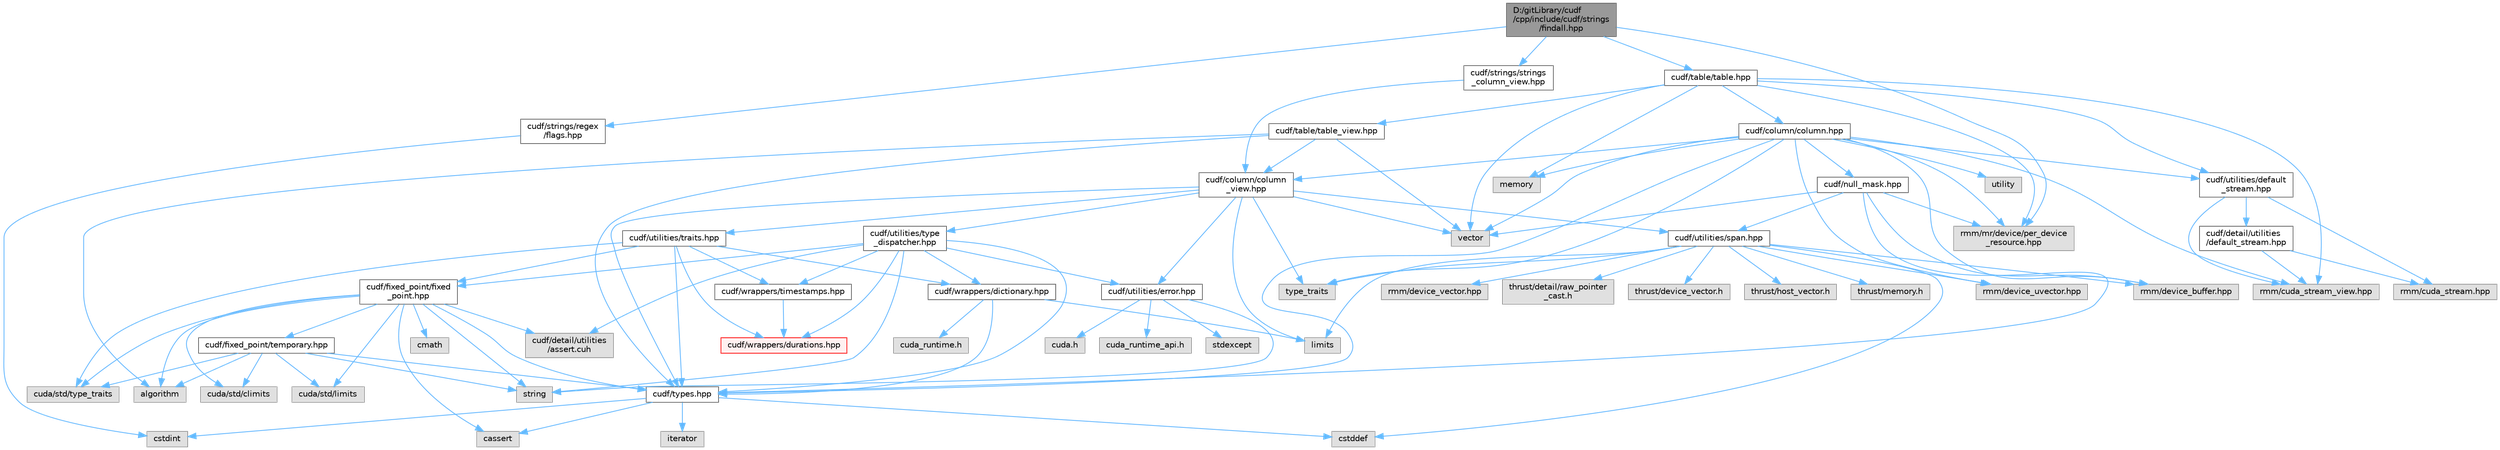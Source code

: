 digraph "D:/gitLibrary/cudf/cpp/include/cudf/strings/findall.hpp"
{
 // LATEX_PDF_SIZE
  bgcolor="transparent";
  edge [fontname=Helvetica,fontsize=10,labelfontname=Helvetica,labelfontsize=10];
  node [fontname=Helvetica,fontsize=10,shape=box,height=0.2,width=0.4];
  Node1 [id="Node000001",label="D:/gitLibrary/cudf\l/cpp/include/cudf/strings\l/findall.hpp",height=0.2,width=0.4,color="gray40", fillcolor="grey60", style="filled", fontcolor="black",tooltip=" "];
  Node1 -> Node2 [id="edge100_Node000001_Node000002",color="steelblue1",style="solid",tooltip=" "];
  Node2 [id="Node000002",label="cudf/strings/regex\l/flags.hpp",height=0.2,width=0.4,color="grey40", fillcolor="white", style="filled",URL="$flags_8hpp.html",tooltip=" "];
  Node2 -> Node3 [id="edge101_Node000002_Node000003",color="steelblue1",style="solid",tooltip=" "];
  Node3 [id="Node000003",label="cstdint",height=0.2,width=0.4,color="grey60", fillcolor="#E0E0E0", style="filled",tooltip=" "];
  Node1 -> Node4 [id="edge102_Node000001_Node000004",color="steelblue1",style="solid",tooltip=" "];
  Node4 [id="Node000004",label="cudf/strings/strings\l_column_view.hpp",height=0.2,width=0.4,color="grey40", fillcolor="white", style="filled",URL="$strings__column__view_8hpp.html",tooltip="Class definition for cudf::strings_column_view"];
  Node4 -> Node5 [id="edge103_Node000004_Node000005",color="steelblue1",style="solid",tooltip=" "];
  Node5 [id="Node000005",label="cudf/column/column\l_view.hpp",height=0.2,width=0.4,color="grey40", fillcolor="white", style="filled",URL="$column__view_8hpp.html",tooltip="column view class definitions"];
  Node5 -> Node6 [id="edge104_Node000005_Node000006",color="steelblue1",style="solid",tooltip=" "];
  Node6 [id="Node000006",label="cudf/types.hpp",height=0.2,width=0.4,color="grey40", fillcolor="white", style="filled",URL="$types_8hpp.html",tooltip="Type declarations for libcudf."];
  Node6 -> Node7 [id="edge105_Node000006_Node000007",color="steelblue1",style="solid",tooltip=" "];
  Node7 [id="Node000007",label="cassert",height=0.2,width=0.4,color="grey60", fillcolor="#E0E0E0", style="filled",tooltip=" "];
  Node6 -> Node8 [id="edge106_Node000006_Node000008",color="steelblue1",style="solid",tooltip=" "];
  Node8 [id="Node000008",label="cstddef",height=0.2,width=0.4,color="grey60", fillcolor="#E0E0E0", style="filled",tooltip=" "];
  Node6 -> Node3 [id="edge107_Node000006_Node000003",color="steelblue1",style="solid",tooltip=" "];
  Node6 -> Node9 [id="edge108_Node000006_Node000009",color="steelblue1",style="solid",tooltip=" "];
  Node9 [id="Node000009",label="iterator",height=0.2,width=0.4,color="grey60", fillcolor="#E0E0E0", style="filled",tooltip=" "];
  Node5 -> Node10 [id="edge109_Node000005_Node000010",color="steelblue1",style="solid",tooltip=" "];
  Node10 [id="Node000010",label="cudf/utilities/error.hpp",height=0.2,width=0.4,color="grey40", fillcolor="white", style="filled",URL="$error_8hpp.html",tooltip=" "];
  Node10 -> Node11 [id="edge110_Node000010_Node000011",color="steelblue1",style="solid",tooltip=" "];
  Node11 [id="Node000011",label="cuda.h",height=0.2,width=0.4,color="grey60", fillcolor="#E0E0E0", style="filled",tooltip=" "];
  Node10 -> Node12 [id="edge111_Node000010_Node000012",color="steelblue1",style="solid",tooltip=" "];
  Node12 [id="Node000012",label="cuda_runtime_api.h",height=0.2,width=0.4,color="grey60", fillcolor="#E0E0E0", style="filled",tooltip=" "];
  Node10 -> Node13 [id="edge112_Node000010_Node000013",color="steelblue1",style="solid",tooltip=" "];
  Node13 [id="Node000013",label="stdexcept",height=0.2,width=0.4,color="grey60", fillcolor="#E0E0E0", style="filled",tooltip=" "];
  Node10 -> Node14 [id="edge113_Node000010_Node000014",color="steelblue1",style="solid",tooltip=" "];
  Node14 [id="Node000014",label="string",height=0.2,width=0.4,color="grey60", fillcolor="#E0E0E0", style="filled",tooltip=" "];
  Node5 -> Node15 [id="edge114_Node000005_Node000015",color="steelblue1",style="solid",tooltip=" "];
  Node15 [id="Node000015",label="cudf/utilities/span.hpp",height=0.2,width=0.4,color="grey40", fillcolor="white", style="filled",URL="$span_8hpp.html",tooltip=" "];
  Node15 -> Node16 [id="edge115_Node000015_Node000016",color="steelblue1",style="solid",tooltip=" "];
  Node16 [id="Node000016",label="rmm/device_buffer.hpp",height=0.2,width=0.4,color="grey60", fillcolor="#E0E0E0", style="filled",tooltip=" "];
  Node15 -> Node17 [id="edge116_Node000015_Node000017",color="steelblue1",style="solid",tooltip=" "];
  Node17 [id="Node000017",label="rmm/device_uvector.hpp",height=0.2,width=0.4,color="grey60", fillcolor="#E0E0E0", style="filled",tooltip=" "];
  Node15 -> Node18 [id="edge117_Node000015_Node000018",color="steelblue1",style="solid",tooltip=" "];
  Node18 [id="Node000018",label="rmm/device_vector.hpp",height=0.2,width=0.4,color="grey60", fillcolor="#E0E0E0", style="filled",tooltip=" "];
  Node15 -> Node19 [id="edge118_Node000015_Node000019",color="steelblue1",style="solid",tooltip=" "];
  Node19 [id="Node000019",label="thrust/detail/raw_pointer\l_cast.h",height=0.2,width=0.4,color="grey60", fillcolor="#E0E0E0", style="filled",tooltip=" "];
  Node15 -> Node20 [id="edge119_Node000015_Node000020",color="steelblue1",style="solid",tooltip=" "];
  Node20 [id="Node000020",label="thrust/device_vector.h",height=0.2,width=0.4,color="grey60", fillcolor="#E0E0E0", style="filled",tooltip=" "];
  Node15 -> Node21 [id="edge120_Node000015_Node000021",color="steelblue1",style="solid",tooltip=" "];
  Node21 [id="Node000021",label="thrust/host_vector.h",height=0.2,width=0.4,color="grey60", fillcolor="#E0E0E0", style="filled",tooltip=" "];
  Node15 -> Node22 [id="edge121_Node000015_Node000022",color="steelblue1",style="solid",tooltip=" "];
  Node22 [id="Node000022",label="thrust/memory.h",height=0.2,width=0.4,color="grey60", fillcolor="#E0E0E0", style="filled",tooltip=" "];
  Node15 -> Node8 [id="edge122_Node000015_Node000008",color="steelblue1",style="solid",tooltip=" "];
  Node15 -> Node23 [id="edge123_Node000015_Node000023",color="steelblue1",style="solid",tooltip=" "];
  Node23 [id="Node000023",label="limits",height=0.2,width=0.4,color="grey60", fillcolor="#E0E0E0", style="filled",tooltip=" "];
  Node15 -> Node24 [id="edge124_Node000015_Node000024",color="steelblue1",style="solid",tooltip=" "];
  Node24 [id="Node000024",label="type_traits",height=0.2,width=0.4,color="grey60", fillcolor="#E0E0E0", style="filled",tooltip=" "];
  Node5 -> Node25 [id="edge125_Node000005_Node000025",color="steelblue1",style="solid",tooltip=" "];
  Node25 [id="Node000025",label="cudf/utilities/traits.hpp",height=0.2,width=0.4,color="grey40", fillcolor="white", style="filled",URL="$traits_8hpp.html",tooltip=" "];
  Node25 -> Node26 [id="edge126_Node000025_Node000026",color="steelblue1",style="solid",tooltip=" "];
  Node26 [id="Node000026",label="cudf/fixed_point/fixed\l_point.hpp",height=0.2,width=0.4,color="grey40", fillcolor="white", style="filled",URL="$fixed__point_8hpp.html",tooltip="Class definition for fixed point data type"];
  Node26 -> Node27 [id="edge127_Node000026_Node000027",color="steelblue1",style="solid",tooltip=" "];
  Node27 [id="Node000027",label="cudf/detail/utilities\l/assert.cuh",height=0.2,width=0.4,color="grey60", fillcolor="#E0E0E0", style="filled",tooltip=" "];
  Node26 -> Node28 [id="edge128_Node000026_Node000028",color="steelblue1",style="solid",tooltip=" "];
  Node28 [id="Node000028",label="cudf/fixed_point/temporary.hpp",height=0.2,width=0.4,color="grey40", fillcolor="white", style="filled",URL="$temporary_8hpp.html",tooltip=" "];
  Node28 -> Node6 [id="edge129_Node000028_Node000006",color="steelblue1",style="solid",tooltip=" "];
  Node28 -> Node29 [id="edge130_Node000028_Node000029",color="steelblue1",style="solid",tooltip=" "];
  Node29 [id="Node000029",label="cuda/std/climits",height=0.2,width=0.4,color="grey60", fillcolor="#E0E0E0", style="filled",tooltip=" "];
  Node28 -> Node30 [id="edge131_Node000028_Node000030",color="steelblue1",style="solid",tooltip=" "];
  Node30 [id="Node000030",label="cuda/std/limits",height=0.2,width=0.4,color="grey60", fillcolor="#E0E0E0", style="filled",tooltip=" "];
  Node28 -> Node31 [id="edge132_Node000028_Node000031",color="steelblue1",style="solid",tooltip=" "];
  Node31 [id="Node000031",label="cuda/std/type_traits",height=0.2,width=0.4,color="grey60", fillcolor="#E0E0E0", style="filled",tooltip=" "];
  Node28 -> Node32 [id="edge133_Node000028_Node000032",color="steelblue1",style="solid",tooltip=" "];
  Node32 [id="Node000032",label="algorithm",height=0.2,width=0.4,color="grey60", fillcolor="#E0E0E0", style="filled",tooltip=" "];
  Node28 -> Node14 [id="edge134_Node000028_Node000014",color="steelblue1",style="solid",tooltip=" "];
  Node26 -> Node6 [id="edge135_Node000026_Node000006",color="steelblue1",style="solid",tooltip=" "];
  Node26 -> Node29 [id="edge136_Node000026_Node000029",color="steelblue1",style="solid",tooltip=" "];
  Node26 -> Node30 [id="edge137_Node000026_Node000030",color="steelblue1",style="solid",tooltip=" "];
  Node26 -> Node31 [id="edge138_Node000026_Node000031",color="steelblue1",style="solid",tooltip=" "];
  Node26 -> Node32 [id="edge139_Node000026_Node000032",color="steelblue1",style="solid",tooltip=" "];
  Node26 -> Node7 [id="edge140_Node000026_Node000007",color="steelblue1",style="solid",tooltip=" "];
  Node26 -> Node33 [id="edge141_Node000026_Node000033",color="steelblue1",style="solid",tooltip=" "];
  Node33 [id="Node000033",label="cmath",height=0.2,width=0.4,color="grey60", fillcolor="#E0E0E0", style="filled",tooltip=" "];
  Node26 -> Node14 [id="edge142_Node000026_Node000014",color="steelblue1",style="solid",tooltip=" "];
  Node25 -> Node6 [id="edge143_Node000025_Node000006",color="steelblue1",style="solid",tooltip=" "];
  Node25 -> Node34 [id="edge144_Node000025_Node000034",color="steelblue1",style="solid",tooltip=" "];
  Node34 [id="Node000034",label="cudf/wrappers/dictionary.hpp",height=0.2,width=0.4,color="grey40", fillcolor="white", style="filled",URL="$dictionary_8hpp.html",tooltip="Concrete type definition for dictionary columns."];
  Node34 -> Node35 [id="edge145_Node000034_Node000035",color="steelblue1",style="solid",tooltip=" "];
  Node35 [id="Node000035",label="cuda_runtime.h",height=0.2,width=0.4,color="grey60", fillcolor="#E0E0E0", style="filled",tooltip=" "];
  Node34 -> Node6 [id="edge146_Node000034_Node000006",color="steelblue1",style="solid",tooltip=" "];
  Node34 -> Node23 [id="edge147_Node000034_Node000023",color="steelblue1",style="solid",tooltip=" "];
  Node25 -> Node36 [id="edge148_Node000025_Node000036",color="steelblue1",style="solid",tooltip=" "];
  Node36 [id="Node000036",label="cudf/wrappers/durations.hpp",height=0.2,width=0.4,color="red", fillcolor="#FFF0F0", style="filled",URL="$durations_8hpp.html",tooltip="Concrete type definitions for int32_t and int64_t durations in varying resolutions."];
  Node25 -> Node38 [id="edge149_Node000025_Node000038",color="steelblue1",style="solid",tooltip=" "];
  Node38 [id="Node000038",label="cudf/wrappers/timestamps.hpp",height=0.2,width=0.4,color="grey40", fillcolor="white", style="filled",URL="$timestamps_8hpp.html",tooltip="Concrete type definitions for int32_t and int64_t timestamps in varying resolutions as durations sinc..."];
  Node38 -> Node36 [id="edge150_Node000038_Node000036",color="steelblue1",style="solid",tooltip=" "];
  Node25 -> Node31 [id="edge151_Node000025_Node000031",color="steelblue1",style="solid",tooltip=" "];
  Node5 -> Node39 [id="edge152_Node000005_Node000039",color="steelblue1",style="solid",tooltip=" "];
  Node39 [id="Node000039",label="cudf/utilities/type\l_dispatcher.hpp",height=0.2,width=0.4,color="grey40", fillcolor="white", style="filled",URL="$type__dispatcher_8hpp.html",tooltip="Defines the mapping between cudf::type_id runtime type information and concrete C++ types."];
  Node39 -> Node27 [id="edge153_Node000039_Node000027",color="steelblue1",style="solid",tooltip=" "];
  Node39 -> Node26 [id="edge154_Node000039_Node000026",color="steelblue1",style="solid",tooltip=" "];
  Node39 -> Node6 [id="edge155_Node000039_Node000006",color="steelblue1",style="solid",tooltip=" "];
  Node39 -> Node10 [id="edge156_Node000039_Node000010",color="steelblue1",style="solid",tooltip=" "];
  Node39 -> Node34 [id="edge157_Node000039_Node000034",color="steelblue1",style="solid",tooltip=" "];
  Node39 -> Node36 [id="edge158_Node000039_Node000036",color="steelblue1",style="solid",tooltip=" "];
  Node39 -> Node38 [id="edge159_Node000039_Node000038",color="steelblue1",style="solid",tooltip=" "];
  Node39 -> Node14 [id="edge160_Node000039_Node000014",color="steelblue1",style="solid",tooltip=" "];
  Node5 -> Node23 [id="edge161_Node000005_Node000023",color="steelblue1",style="solid",tooltip=" "];
  Node5 -> Node24 [id="edge162_Node000005_Node000024",color="steelblue1",style="solid",tooltip=" "];
  Node5 -> Node40 [id="edge163_Node000005_Node000040",color="steelblue1",style="solid",tooltip=" "];
  Node40 [id="Node000040",label="vector",height=0.2,width=0.4,color="grey60", fillcolor="#E0E0E0", style="filled",tooltip=" "];
  Node1 -> Node41 [id="edge164_Node000001_Node000041",color="steelblue1",style="solid",tooltip=" "];
  Node41 [id="Node000041",label="cudf/table/table.hpp",height=0.2,width=0.4,color="grey40", fillcolor="white", style="filled",URL="$table_8hpp.html",tooltip="Class definition for cudf::table"];
  Node41 -> Node42 [id="edge165_Node000041_Node000042",color="steelblue1",style="solid",tooltip=" "];
  Node42 [id="Node000042",label="cudf/column/column.hpp",height=0.2,width=0.4,color="grey40", fillcolor="white", style="filled",URL="$column_8hpp.html",tooltip="Class definition for cudf::column"];
  Node42 -> Node5 [id="edge166_Node000042_Node000005",color="steelblue1",style="solid",tooltip=" "];
  Node42 -> Node43 [id="edge167_Node000042_Node000043",color="steelblue1",style="solid",tooltip=" "];
  Node43 [id="Node000043",label="cudf/null_mask.hpp",height=0.2,width=0.4,color="grey40", fillcolor="white", style="filled",URL="$null__mask_8hpp.html",tooltip="APIs for managing validity bitmasks"];
  Node43 -> Node6 [id="edge168_Node000043_Node000006",color="steelblue1",style="solid",tooltip=" "];
  Node43 -> Node15 [id="edge169_Node000043_Node000015",color="steelblue1",style="solid",tooltip=" "];
  Node43 -> Node16 [id="edge170_Node000043_Node000016",color="steelblue1",style="solid",tooltip=" "];
  Node43 -> Node44 [id="edge171_Node000043_Node000044",color="steelblue1",style="solid",tooltip=" "];
  Node44 [id="Node000044",label="rmm/mr/device/per_device\l_resource.hpp",height=0.2,width=0.4,color="grey60", fillcolor="#E0E0E0", style="filled",tooltip=" "];
  Node43 -> Node40 [id="edge172_Node000043_Node000040",color="steelblue1",style="solid",tooltip=" "];
  Node42 -> Node6 [id="edge173_Node000042_Node000006",color="steelblue1",style="solid",tooltip=" "];
  Node42 -> Node45 [id="edge174_Node000042_Node000045",color="steelblue1",style="solid",tooltip=" "];
  Node45 [id="Node000045",label="cudf/utilities/default\l_stream.hpp",height=0.2,width=0.4,color="grey40", fillcolor="white", style="filled",URL="$utilities_2default__stream_8hpp.html",tooltip=" "];
  Node45 -> Node46 [id="edge175_Node000045_Node000046",color="steelblue1",style="solid",tooltip=" "];
  Node46 [id="Node000046",label="cudf/detail/utilities\l/default_stream.hpp",height=0.2,width=0.4,color="grey40", fillcolor="white", style="filled",URL="$detail_2utilities_2default__stream_8hpp.html",tooltip=" "];
  Node46 -> Node47 [id="edge176_Node000046_Node000047",color="steelblue1",style="solid",tooltip=" "];
  Node47 [id="Node000047",label="rmm/cuda_stream.hpp",height=0.2,width=0.4,color="grey60", fillcolor="#E0E0E0", style="filled",tooltip=" "];
  Node46 -> Node48 [id="edge177_Node000046_Node000048",color="steelblue1",style="solid",tooltip=" "];
  Node48 [id="Node000048",label="rmm/cuda_stream_view.hpp",height=0.2,width=0.4,color="grey60", fillcolor="#E0E0E0", style="filled",tooltip=" "];
  Node45 -> Node47 [id="edge178_Node000045_Node000047",color="steelblue1",style="solid",tooltip=" "];
  Node45 -> Node48 [id="edge179_Node000045_Node000048",color="steelblue1",style="solid",tooltip=" "];
  Node42 -> Node48 [id="edge180_Node000042_Node000048",color="steelblue1",style="solid",tooltip=" "];
  Node42 -> Node16 [id="edge181_Node000042_Node000016",color="steelblue1",style="solid",tooltip=" "];
  Node42 -> Node17 [id="edge182_Node000042_Node000017",color="steelblue1",style="solid",tooltip=" "];
  Node42 -> Node44 [id="edge183_Node000042_Node000044",color="steelblue1",style="solid",tooltip=" "];
  Node42 -> Node49 [id="edge184_Node000042_Node000049",color="steelblue1",style="solid",tooltip=" "];
  Node49 [id="Node000049",label="memory",height=0.2,width=0.4,color="grey60", fillcolor="#E0E0E0", style="filled",tooltip=" "];
  Node42 -> Node24 [id="edge185_Node000042_Node000024",color="steelblue1",style="solid",tooltip=" "];
  Node42 -> Node50 [id="edge186_Node000042_Node000050",color="steelblue1",style="solid",tooltip=" "];
  Node50 [id="Node000050",label="utility",height=0.2,width=0.4,color="grey60", fillcolor="#E0E0E0", style="filled",tooltip=" "];
  Node42 -> Node40 [id="edge187_Node000042_Node000040",color="steelblue1",style="solid",tooltip=" "];
  Node41 -> Node51 [id="edge188_Node000041_Node000051",color="steelblue1",style="solid",tooltip=" "];
  Node51 [id="Node000051",label="cudf/table/table_view.hpp",height=0.2,width=0.4,color="grey40", fillcolor="white", style="filled",URL="$table__view_8hpp.html",tooltip="Class definitions for (mutable)_table_view"];
  Node51 -> Node5 [id="edge189_Node000051_Node000005",color="steelblue1",style="solid",tooltip=" "];
  Node51 -> Node6 [id="edge190_Node000051_Node000006",color="steelblue1",style="solid",tooltip=" "];
  Node51 -> Node32 [id="edge191_Node000051_Node000032",color="steelblue1",style="solid",tooltip=" "];
  Node51 -> Node40 [id="edge192_Node000051_Node000040",color="steelblue1",style="solid",tooltip=" "];
  Node41 -> Node45 [id="edge193_Node000041_Node000045",color="steelblue1",style="solid",tooltip=" "];
  Node41 -> Node48 [id="edge194_Node000041_Node000048",color="steelblue1",style="solid",tooltip=" "];
  Node41 -> Node44 [id="edge195_Node000041_Node000044",color="steelblue1",style="solid",tooltip=" "];
  Node41 -> Node49 [id="edge196_Node000041_Node000049",color="steelblue1",style="solid",tooltip=" "];
  Node41 -> Node40 [id="edge197_Node000041_Node000040",color="steelblue1",style="solid",tooltip=" "];
  Node1 -> Node44 [id="edge198_Node000001_Node000044",color="steelblue1",style="solid",tooltip=" "];
}
